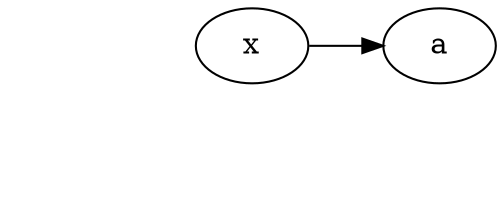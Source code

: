 digraph G {
        rankdir=LR;
        
        p[color=transparent, fontcolor=transparent];
        q[color=transparent, fontcolor=transparent];
        // x[color=transparent, fontcolor=transparent];
        y[color=transparent, fontcolor=transparent];
        // a[color=transparent, fontcolor=transparent];
        b[color=transparent, fontcolor=transparent];

        x -> b[color=transparent];

        p -> x[color=transparent];
        q -> y[color=transparent];
        x -> a;
        y -> b[color=transparent];
        q -> x[color=transparent];
}
